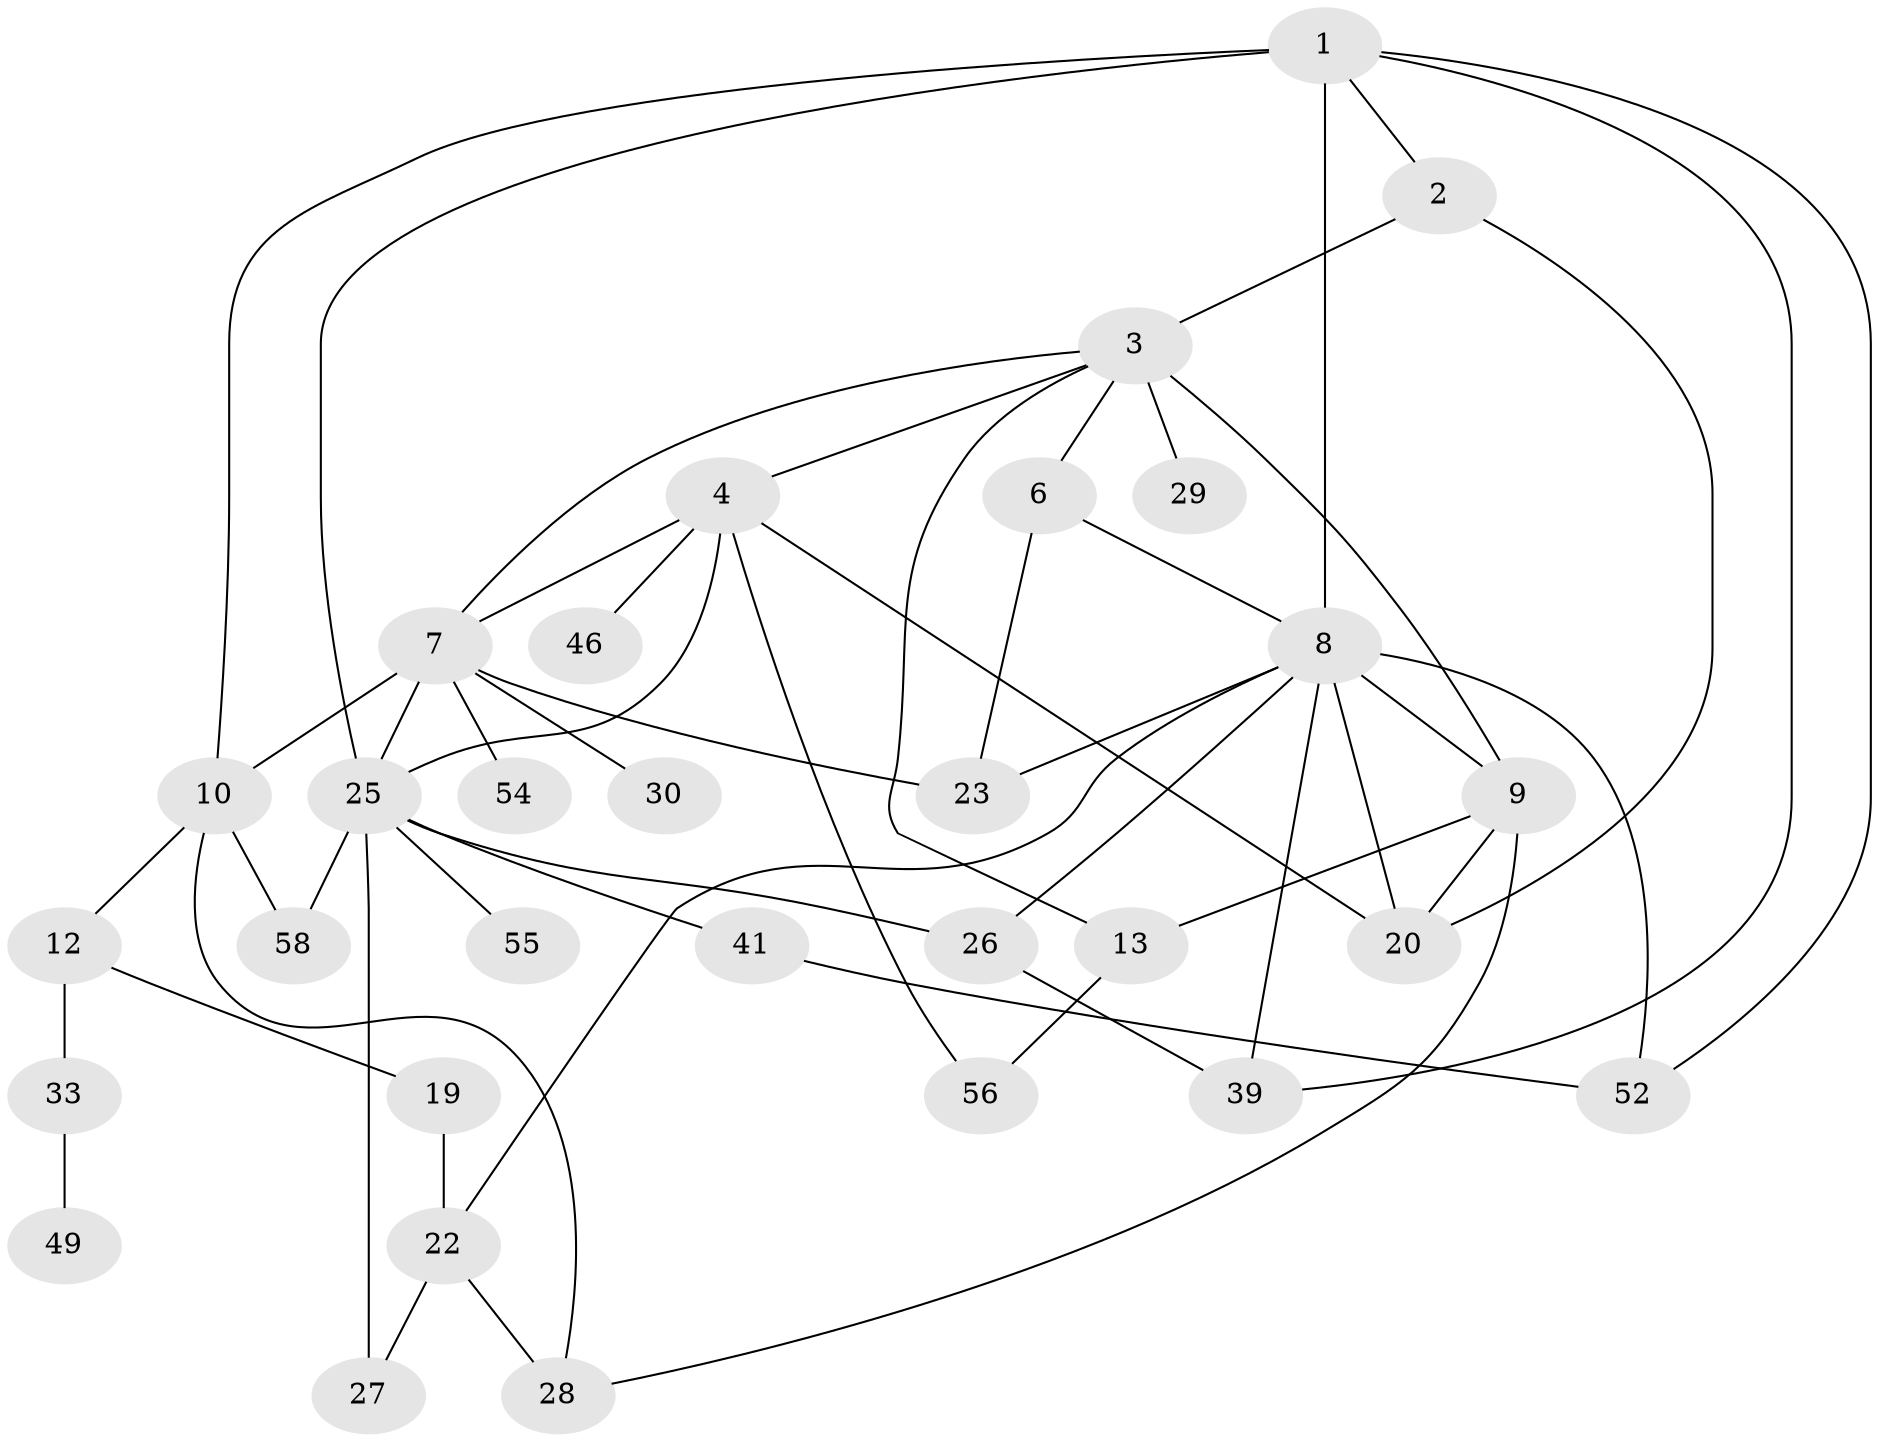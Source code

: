 // original degree distribution, {5: 0.08064516129032258, 4: 0.1774193548387097, 6: 0.06451612903225806, 3: 0.20967741935483872, 1: 0.1935483870967742, 2: 0.27419354838709675}
// Generated by graph-tools (version 1.1) at 2025/13/03/09/25 04:13:19]
// undirected, 31 vertices, 53 edges
graph export_dot {
graph [start="1"]
  node [color=gray90,style=filled];
  1 [super="+15"];
  2 [super="+17"];
  3 [super="+5"];
  4 [super="+47"];
  6 [super="+36+57"];
  7 [super="+38+16+43+18"];
  8 [super="+21+14+24+42"];
  9 [super="+40"];
  10 [super="+11+32"];
  12;
  13 [super="+45"];
  19;
  20 [super="+48"];
  22;
  23 [super="+31"];
  25 [super="+34"];
  26;
  27;
  28 [super="+35"];
  29;
  30;
  33 [super="+59"];
  39 [super="+51+44"];
  41;
  46;
  49;
  52 [super="+53"];
  54;
  55;
  56;
  58;
  1 -- 2;
  1 -- 8 [weight=2];
  1 -- 10;
  1 -- 52;
  1 -- 25;
  1 -- 39;
  2 -- 3;
  2 -- 20;
  3 -- 4;
  3 -- 7 [weight=2];
  3 -- 9 [weight=3];
  3 -- 29;
  3 -- 6;
  3 -- 13;
  4 -- 46;
  4 -- 25;
  4 -- 56;
  4 -- 20;
  4 -- 7;
  6 -- 23;
  6 -- 8;
  7 -- 25;
  7 -- 10;
  7 -- 23;
  7 -- 54;
  7 -- 30;
  8 -- 52;
  8 -- 23 [weight=2];
  8 -- 9;
  8 -- 39;
  8 -- 26;
  8 -- 22;
  8 -- 20;
  9 -- 20;
  9 -- 13;
  9 -- 28;
  10 -- 12;
  10 -- 28;
  10 -- 58;
  12 -- 19;
  12 -- 33;
  13 -- 56;
  19 -- 22;
  22 -- 27;
  22 -- 28;
  25 -- 26;
  25 -- 58;
  25 -- 55;
  25 -- 27;
  25 -- 41;
  26 -- 39;
  33 -- 49;
  41 -- 52;
}
